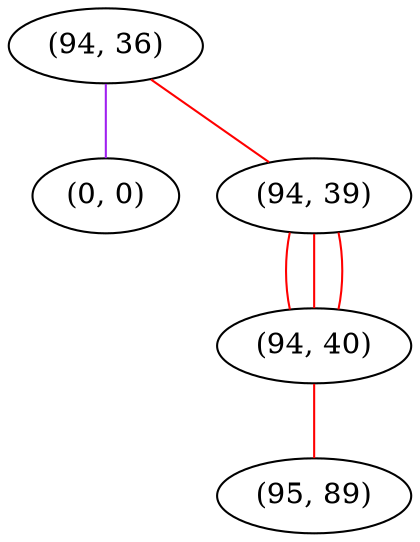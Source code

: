 graph "" {
"(94, 36)";
"(0, 0)";
"(94, 39)";
"(94, 40)";
"(95, 89)";
"(94, 36)" -- "(0, 0)"  [color=purple, key=0, weight=4];
"(94, 36)" -- "(94, 39)"  [color=red, key=0, weight=1];
"(94, 39)" -- "(94, 40)"  [color=red, key=0, weight=1];
"(94, 39)" -- "(94, 40)"  [color=red, key=1, weight=1];
"(94, 39)" -- "(94, 40)"  [color=red, key=2, weight=1];
"(94, 40)" -- "(95, 89)"  [color=red, key=0, weight=1];
}
